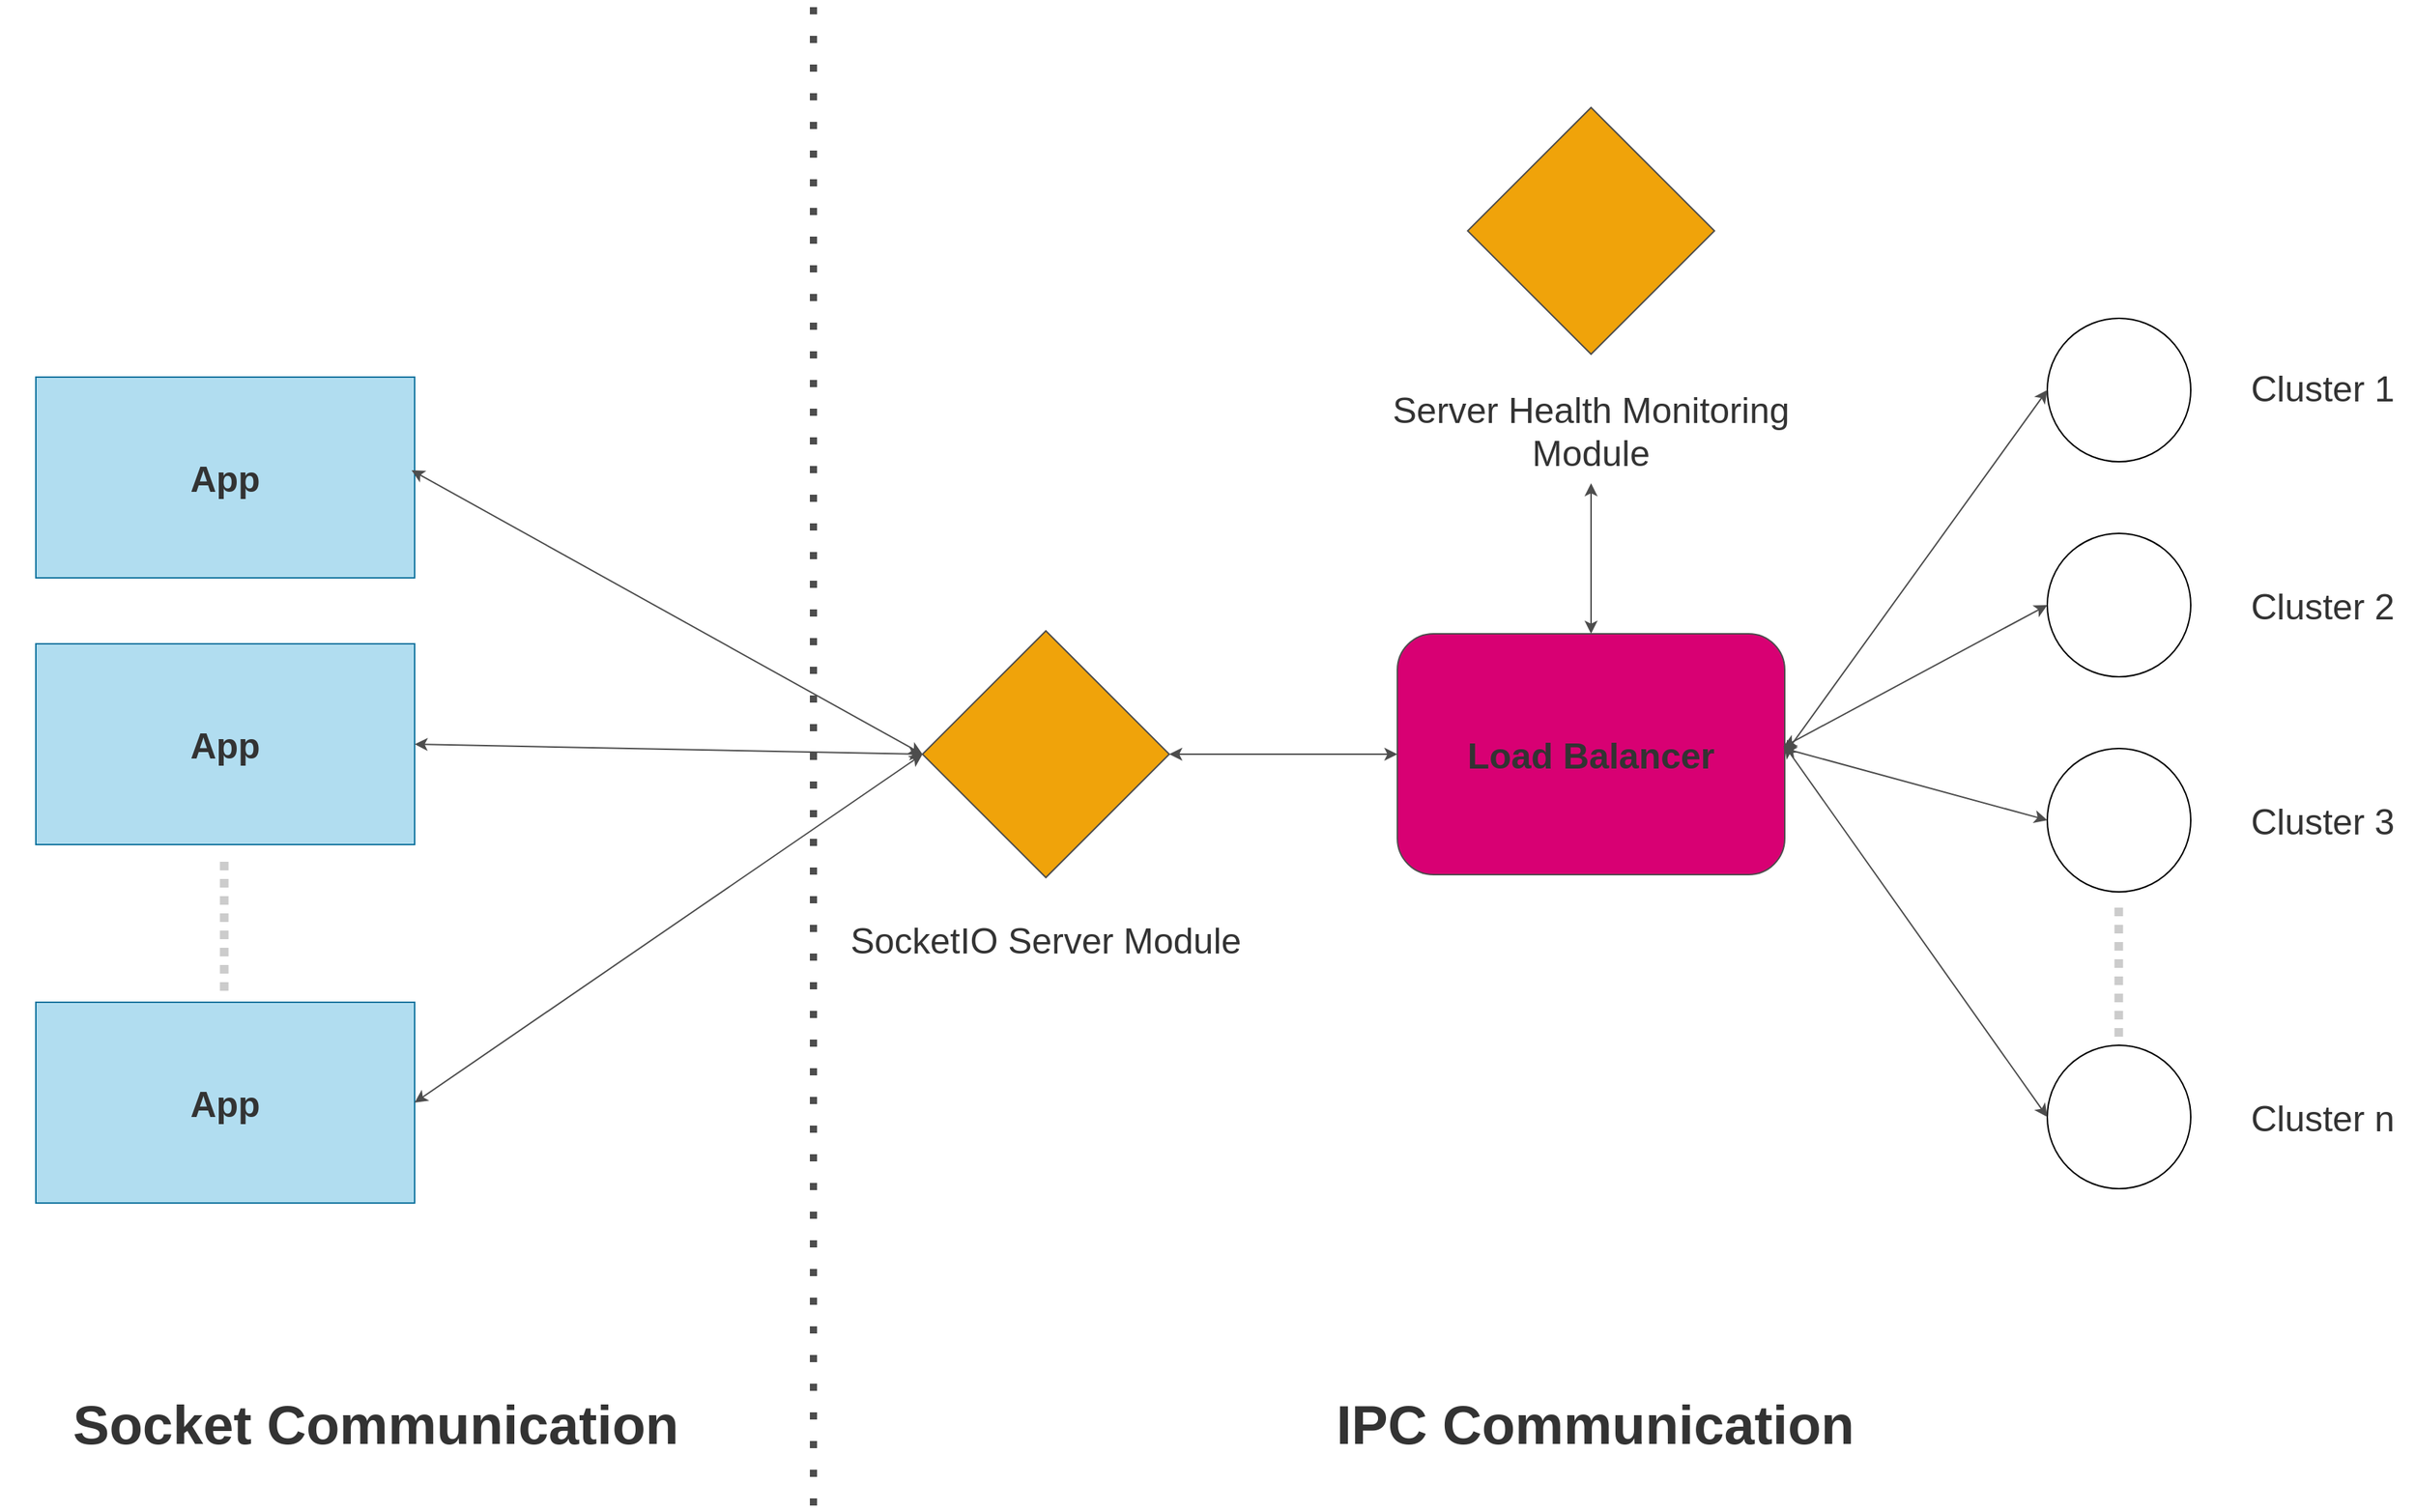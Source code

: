 <mxfile>
    <diagram id="OBsV-6mlvPzG7DgW73W5" name="Page-1">
        <mxGraphModel dx="3645" dy="2305" grid="0" gridSize="10" guides="1" tooltips="1" connect="1" arrows="1" fold="1" page="1" pageScale="1" pageWidth="2336" pageHeight="1654" background="#ffffff" math="0" shadow="0">
            <root>
                <mxCell id="0"/>
                <mxCell id="1" parent="0"/>
                <mxCell id="2" value="&lt;font color=&quot;#333333&quot; style=&quot;font-size: 25px;&quot;&gt;&lt;b&gt;App&lt;/b&gt;&lt;/font&gt;" style="rounded=0;whiteSpace=wrap;html=1;fillColor=#b1ddf0;strokeColor=#10739e;" parent="1" vertex="1">
                    <mxGeometry x="363" y="532" width="264" height="140" as="geometry"/>
                </mxCell>
                <mxCell id="3" value="&lt;b style=&quot;color: rgb(51, 51, 51); font-size: 25px;&quot;&gt;App&lt;/b&gt;" style="rounded=0;whiteSpace=wrap;html=1;fillColor=#b1ddf0;strokeColor=#10739e;" parent="1" vertex="1">
                    <mxGeometry x="363" y="718" width="264" height="140" as="geometry"/>
                </mxCell>
                <mxCell id="4" value="&lt;b style=&quot;color: rgb(51, 51, 51); font-size: 25px;&quot;&gt;App&lt;/b&gt;" style="rounded=0;whiteSpace=wrap;html=1;fillColor=#b1ddf0;strokeColor=#10739e;" parent="1" vertex="1">
                    <mxGeometry x="363" y="968" width="264" height="140" as="geometry"/>
                </mxCell>
                <mxCell id="5" value="" style="endArrow=none;html=1;strokeWidth=6;strokeColor=#CCCCCC;dashed=1;dashPattern=1 1;rounded=1;targetPerimeterSpacing=0;sourcePerimeterSpacing=0;endSize=6;" parent="1" edge="1">
                    <mxGeometry width="50" height="50" relative="1" as="geometry">
                        <mxPoint x="494.29" y="960" as="sourcePoint"/>
                        <mxPoint x="494.29" y="865" as="targetPoint"/>
                    </mxGeometry>
                </mxCell>
                <mxCell id="6" value="&lt;b style=&quot;color: rgb(51, 51, 51); font-size: 25px;&quot;&gt;Load Balancer&lt;/b&gt;" style="rounded=1;whiteSpace=wrap;html=1;fillColor=#d80073;strokeColor=#4D4D4D;fontColor=#ffffff;" parent="1" vertex="1">
                    <mxGeometry x="1312" y="711" width="270" height="168" as="geometry"/>
                </mxCell>
                <mxCell id="7" value="" style="ellipse;whiteSpace=wrap;html=1;aspect=fixed;fontSize=25;fontColor=#333333;" parent="1" vertex="1">
                    <mxGeometry x="1765" y="491" width="100" height="100" as="geometry"/>
                </mxCell>
                <mxCell id="14" value="" style="ellipse;whiteSpace=wrap;html=1;aspect=fixed;fontSize=25;fontColor=#333333;" parent="1" vertex="1">
                    <mxGeometry x="1765" y="641" width="100" height="100" as="geometry"/>
                </mxCell>
                <mxCell id="15" value="" style="ellipse;whiteSpace=wrap;html=1;aspect=fixed;fontSize=25;fontColor=#333333;" parent="1" vertex="1">
                    <mxGeometry x="1765" y="791" width="100" height="100" as="geometry"/>
                </mxCell>
                <mxCell id="16" value="" style="ellipse;whiteSpace=wrap;html=1;aspect=fixed;fontSize=25;fontColor=#333333;" parent="1" vertex="1">
                    <mxGeometry x="1765" y="998" width="100" height="100" as="geometry"/>
                </mxCell>
                <mxCell id="17" value="" style="endArrow=none;html=1;strokeWidth=6;strokeColor=#CCCCCC;dashed=1;dashPattern=1 1;rounded=1;targetPerimeterSpacing=0;sourcePerimeterSpacing=0;endSize=6;" parent="1" edge="1">
                    <mxGeometry width="50" height="50" relative="1" as="geometry">
                        <mxPoint x="1814.81" y="992" as="sourcePoint"/>
                        <mxPoint x="1814.81" y="897" as="targetPoint"/>
                    </mxGeometry>
                </mxCell>
                <mxCell id="19" value="Cluster 1" style="text;html=1;strokeColor=none;fillColor=none;align=center;verticalAlign=middle;whiteSpace=wrap;rounded=0;fontSize=25;fontColor=#333333;" parent="1" vertex="1">
                    <mxGeometry x="1893" y="519" width="128" height="40" as="geometry"/>
                </mxCell>
                <mxCell id="20" value="Cluster 2" style="text;html=1;strokeColor=none;fillColor=none;align=center;verticalAlign=middle;whiteSpace=wrap;rounded=0;fontSize=25;fontColor=#333333;" parent="1" vertex="1">
                    <mxGeometry x="1893" y="671" width="128" height="40" as="geometry"/>
                </mxCell>
                <mxCell id="21" value="Cluster 3" style="text;html=1;strokeColor=none;fillColor=none;align=center;verticalAlign=middle;whiteSpace=wrap;rounded=0;fontSize=25;fontColor=#333333;" parent="1" vertex="1">
                    <mxGeometry x="1893" y="821" width="128" height="40" as="geometry"/>
                </mxCell>
                <mxCell id="22" value="Cluster n" style="text;html=1;strokeColor=none;fillColor=none;align=center;verticalAlign=middle;whiteSpace=wrap;rounded=0;fontSize=25;fontColor=#333333;" parent="1" vertex="1">
                    <mxGeometry x="1893" y="1028" width="128" height="40" as="geometry"/>
                </mxCell>
                <mxCell id="23" value="" style="rhombus;whiteSpace=wrap;html=1;fontSize=25;fontColor=#000000;fillColor=#f0a30a;strokeColor=#4D4D4D;" parent="1" vertex="1">
                    <mxGeometry x="981" y="709" width="172" height="172" as="geometry"/>
                </mxCell>
                <mxCell id="25" value="SocketIO Server Module" style="text;html=1;strokeColor=none;fillColor=none;align=center;verticalAlign=middle;whiteSpace=wrap;rounded=0;fontSize=25;fontColor=#333333;" parent="1" vertex="1">
                    <mxGeometry x="917" y="904" width="300" height="40" as="geometry"/>
                </mxCell>
                <mxCell id="26" value="" style="rhombus;whiteSpace=wrap;html=1;fontSize=25;fontColor=#000000;fillColor=#f0a30a;strokeColor=#4D4D4D;" vertex="1" parent="1">
                    <mxGeometry x="1361" y="344" width="172" height="172" as="geometry"/>
                </mxCell>
                <mxCell id="27" value="Server Health Monitoring Module" style="text;html=1;strokeColor=none;fillColor=none;align=center;verticalAlign=middle;whiteSpace=wrap;rounded=0;fontSize=25;fontColor=#333333;" vertex="1" parent="1">
                    <mxGeometry x="1297" y="532" width="300" height="74" as="geometry"/>
                </mxCell>
                <mxCell id="28" value="" style="endArrow=classic;startArrow=classic;html=1;fillColor=#fa6800;strokeColor=#4D4D4D;exitX=0.992;exitY=0.464;exitDx=0;exitDy=0;exitPerimeter=0;entryX=0;entryY=0.5;entryDx=0;entryDy=0;" edge="1" parent="1" source="2" target="23">
                    <mxGeometry width="50" height="50" relative="1" as="geometry">
                        <mxPoint x="789" y="722" as="sourcePoint"/>
                        <mxPoint x="839" y="672" as="targetPoint"/>
                    </mxGeometry>
                </mxCell>
                <mxCell id="29" value="" style="endArrow=classic;startArrow=classic;html=1;fillColor=#fa6800;strokeColor=#4D4D4D;exitX=1;exitY=0.5;exitDx=0;exitDy=0;entryX=0;entryY=0.5;entryDx=0;entryDy=0;" edge="1" parent="1" source="3" target="23">
                    <mxGeometry width="50" height="50" relative="1" as="geometry">
                        <mxPoint x="634.888" y="606.96" as="sourcePoint"/>
                        <mxPoint x="991" y="807" as="targetPoint"/>
                    </mxGeometry>
                </mxCell>
                <mxCell id="30" value="" style="endArrow=classic;startArrow=classic;html=1;fillColor=#fa6800;strokeColor=#4D4D4D;exitX=1;exitY=0.5;exitDx=0;exitDy=0;entryX=0;entryY=0.5;entryDx=0;entryDy=0;" edge="1" parent="1" source="4" target="23">
                    <mxGeometry width="50" height="50" relative="1" as="geometry">
                        <mxPoint x="637" y="798" as="sourcePoint"/>
                        <mxPoint x="991" y="807.0" as="targetPoint"/>
                    </mxGeometry>
                </mxCell>
                <mxCell id="31" value="" style="endArrow=classic;startArrow=classic;html=1;fillColor=#fa6800;strokeColor=#4D4D4D;exitX=1;exitY=0.5;exitDx=0;exitDy=0;entryX=0;entryY=0.5;entryDx=0;entryDy=0;" edge="1" parent="1" source="23" target="6">
                    <mxGeometry width="50" height="50" relative="1" as="geometry">
                        <mxPoint x="945.998" y="526" as="sourcePoint"/>
                        <mxPoint x="1302.11" y="726.04" as="targetPoint"/>
                    </mxGeometry>
                </mxCell>
                <mxCell id="32" value="" style="endArrow=classic;startArrow=classic;html=1;fillColor=#fa6800;strokeColor=#4D4D4D;entryX=0.5;entryY=0;entryDx=0;entryDy=0;exitX=0.5;exitY=1;exitDx=0;exitDy=0;" edge="1" parent="1" source="27" target="6">
                    <mxGeometry width="50" height="50" relative="1" as="geometry">
                        <mxPoint x="1447" y="629" as="sourcePoint"/>
                        <mxPoint x="1322" y="805.0" as="targetPoint"/>
                    </mxGeometry>
                </mxCell>
                <mxCell id="33" value="" style="endArrow=classic;startArrow=classic;html=1;fillColor=#fa6800;strokeColor=#4D4D4D;exitX=0.999;exitY=0.463;exitDx=0;exitDy=0;entryX=0;entryY=0.5;entryDx=0;entryDy=0;exitPerimeter=0;" edge="1" parent="1" source="6" target="16">
                    <mxGeometry width="50" height="50" relative="1" as="geometry">
                        <mxPoint x="1574.0" y="1014.0" as="sourcePoint"/>
                        <mxPoint x="1733.0" y="1014" as="targetPoint"/>
                    </mxGeometry>
                </mxCell>
                <mxCell id="34" value="" style="endArrow=classic;startArrow=classic;html=1;fillColor=#fa6800;strokeColor=#4D4D4D;exitX=0.996;exitY=0.475;exitDx=0;exitDy=0;entryX=0;entryY=0.5;entryDx=0;entryDy=0;exitPerimeter=0;" edge="1" parent="1" source="6" target="15">
                    <mxGeometry width="50" height="50" relative="1" as="geometry">
                        <mxPoint x="1591.73" y="798.784" as="sourcePoint"/>
                        <mxPoint x="1775.0" y="1058" as="targetPoint"/>
                    </mxGeometry>
                </mxCell>
                <mxCell id="35" value="" style="endArrow=classic;startArrow=classic;html=1;fillColor=#fa6800;strokeColor=#4D4D4D;exitX=0.996;exitY=0.47;exitDx=0;exitDy=0;entryX=0;entryY=0.5;entryDx=0;entryDy=0;exitPerimeter=0;" edge="1" parent="1" source="6" target="14">
                    <mxGeometry width="50" height="50" relative="1" as="geometry">
                        <mxPoint x="1590.92" y="800.8" as="sourcePoint"/>
                        <mxPoint x="1775.0" y="851" as="targetPoint"/>
                    </mxGeometry>
                </mxCell>
                <mxCell id="36" value="" style="endArrow=classic;startArrow=classic;html=1;fillColor=#fa6800;strokeColor=#4D4D4D;exitX=1;exitY=0.5;exitDx=0;exitDy=0;entryX=0;entryY=0.5;entryDx=0;entryDy=0;" edge="1" parent="1" source="6" target="7">
                    <mxGeometry width="50" height="50" relative="1" as="geometry">
                        <mxPoint x="1590.92" y="799.96" as="sourcePoint"/>
                        <mxPoint x="1775.0" y="701" as="targetPoint"/>
                    </mxGeometry>
                </mxCell>
                <mxCell id="40" value="&lt;font style=&quot;font-size: 38px;&quot;&gt;&lt;b&gt;IPC Communication&lt;/b&gt;&lt;/font&gt;" style="text;html=1;strokeColor=none;fillColor=none;align=center;verticalAlign=middle;whiteSpace=wrap;rounded=0;fontSize=25;fontColor=#333333;" vertex="1" parent="1">
                    <mxGeometry x="1188" y="1218" width="524" height="90" as="geometry"/>
                </mxCell>
                <mxCell id="41" value="&lt;font style=&quot;font-size: 38px;&quot;&gt;&lt;b&gt;Socket Communication&lt;/b&gt;&lt;/font&gt;" style="text;html=1;strokeColor=none;fillColor=none;align=center;verticalAlign=middle;whiteSpace=wrap;rounded=0;fontSize=25;fontColor=#333333;" vertex="1" parent="1">
                    <mxGeometry x="338" y="1218" width="524" height="90" as="geometry"/>
                </mxCell>
                <mxCell id="42" value="" style="endArrow=none;dashed=1;html=1;dashPattern=1 3;strokeWidth=5;strokeColor=#4D4D4D;fontSize=38;" edge="1" parent="1">
                    <mxGeometry width="50" height="50" relative="1" as="geometry">
                        <mxPoint x="905" y="1319" as="sourcePoint"/>
                        <mxPoint x="905" y="272" as="targetPoint"/>
                    </mxGeometry>
                </mxCell>
            </root>
        </mxGraphModel>
    </diagram>
</mxfile>